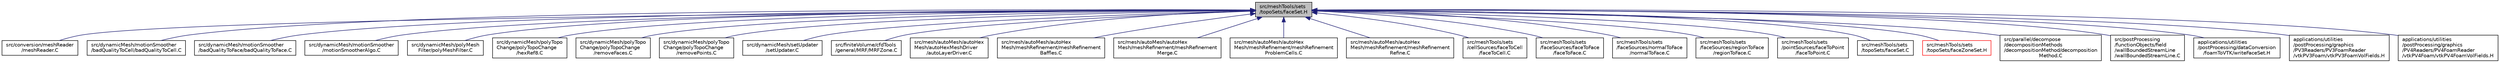 digraph "src/meshTools/sets/topoSets/faceSet.H"
{
  bgcolor="transparent";
  edge [fontname="Helvetica",fontsize="10",labelfontname="Helvetica",labelfontsize="10"];
  node [fontname="Helvetica",fontsize="10",shape=record];
  Node1 [label="src/meshTools/sets\l/topoSets/faceSet.H",height=0.2,width=0.4,color="black", fillcolor="grey75", style="filled", fontcolor="black"];
  Node1 -> Node2 [dir="back",color="midnightblue",fontsize="10",style="solid",fontname="Helvetica"];
  Node2 [label="src/conversion/meshReader\l/meshReader.C",height=0.2,width=0.4,color="black",URL="$a04697.html"];
  Node1 -> Node3 [dir="back",color="midnightblue",fontsize="10",style="solid",fontname="Helvetica"];
  Node3 [label="src/dynamicMesh/motionSmoother\l/badQualityToCell/badQualityToCell.C",height=0.2,width=0.4,color="black",URL="$a04821.html"];
  Node1 -> Node4 [dir="back",color="midnightblue",fontsize="10",style="solid",fontname="Helvetica"];
  Node4 [label="src/dynamicMesh/motionSmoother\l/badQualityToFace/badQualityToFace.C",height=0.2,width=0.4,color="black",URL="$a04823.html"];
  Node1 -> Node5 [dir="back",color="midnightblue",fontsize="10",style="solid",fontname="Helvetica"];
  Node5 [label="src/dynamicMesh/motionSmoother\l/motionSmootherAlgo.C",height=0.2,width=0.4,color="black",URL="$a04827.html"];
  Node1 -> Node6 [dir="back",color="midnightblue",fontsize="10",style="solid",fontname="Helvetica"];
  Node6 [label="src/dynamicMesh/polyMesh\lFilter/polyMeshFilter.C",height=0.2,width=0.4,color="black",URL="$a04852.html"];
  Node1 -> Node7 [dir="back",color="midnightblue",fontsize="10",style="solid",fontname="Helvetica"];
  Node7 [label="src/dynamicMesh/polyTopo\lChange/polyTopoChange\l/hexRef8.C",height=0.2,width=0.4,color="black",URL="$a04876.html"];
  Node1 -> Node8 [dir="back",color="midnightblue",fontsize="10",style="solid",fontname="Helvetica"];
  Node8 [label="src/dynamicMesh/polyTopo\lChange/polyTopoChange\l/removeFaces.C",height=0.2,width=0.4,color="black",URL="$a04898.html"];
  Node1 -> Node9 [dir="back",color="midnightblue",fontsize="10",style="solid",fontname="Helvetica"];
  Node9 [label="src/dynamicMesh/polyTopo\lChange/polyTopoChange\l/removePoints.C",height=0.2,width=0.4,color="black",URL="$a04904.html"];
  Node1 -> Node10 [dir="back",color="midnightblue",fontsize="10",style="solid",fontname="Helvetica"];
  Node10 [label="src/dynamicMesh/setUpdater\l/setUpdater.C",height=0.2,width=0.4,color="black",URL="$a04914.html"];
  Node1 -> Node11 [dir="back",color="midnightblue",fontsize="10",style="solid",fontname="Helvetica"];
  Node11 [label="src/finiteVolume/cfdTools\l/general/MRF/MRFZone.C",height=0.2,width=0.4,color="black",URL="$a05093.html"];
  Node1 -> Node12 [dir="back",color="midnightblue",fontsize="10",style="solid",fontname="Helvetica"];
  Node12 [label="src/mesh/autoMesh/autoHex\lMesh/autoHexMeshDriver\l/autoLayerDriver.C",height=0.2,width=0.4,color="black",URL="$a07022.html",tooltip="All to do with adding cell layers. "];
  Node1 -> Node13 [dir="back",color="midnightblue",fontsize="10",style="solid",fontname="Helvetica"];
  Node13 [label="src/mesh/autoMesh/autoHex\lMesh/meshRefinement/meshRefinement\lBaffles.C",height=0.2,width=0.4,color="black",URL="$a07052.html"];
  Node1 -> Node14 [dir="back",color="midnightblue",fontsize="10",style="solid",fontname="Helvetica"];
  Node14 [label="src/mesh/autoMesh/autoHex\lMesh/meshRefinement/meshRefinement\lMerge.C",height=0.2,width=0.4,color="black",URL="$a07053.html"];
  Node1 -> Node15 [dir="back",color="midnightblue",fontsize="10",style="solid",fontname="Helvetica"];
  Node15 [label="src/mesh/autoMesh/autoHex\lMesh/meshRefinement/meshRefinement\lProblemCells.C",height=0.2,width=0.4,color="black",URL="$a07054.html"];
  Node1 -> Node16 [dir="back",color="midnightblue",fontsize="10",style="solid",fontname="Helvetica"];
  Node16 [label="src/mesh/autoMesh/autoHex\lMesh/meshRefinement/meshRefinement\lRefine.C",height=0.2,width=0.4,color="black",URL="$a07055.html"];
  Node1 -> Node17 [dir="back",color="midnightblue",fontsize="10",style="solid",fontname="Helvetica"];
  Node17 [label="src/meshTools/sets\l/cellSources/faceToCell\l/faceToCell.C",height=0.2,width=0.4,color="black",URL="$a07372.html"];
  Node1 -> Node18 [dir="back",color="midnightblue",fontsize="10",style="solid",fontname="Helvetica"];
  Node18 [label="src/meshTools/sets\l/faceSources/faceToFace\l/faceToFace.C",height=0.2,width=0.4,color="black",URL="$a07409.html"];
  Node1 -> Node19 [dir="back",color="midnightblue",fontsize="10",style="solid",fontname="Helvetica"];
  Node19 [label="src/meshTools/sets\l/faceSources/normalToFace\l/normalToFace.C",height=0.2,width=0.4,color="black",URL="$a07413.html"];
  Node1 -> Node20 [dir="back",color="midnightblue",fontsize="10",style="solid",fontname="Helvetica"];
  Node20 [label="src/meshTools/sets\l/faceSources/regionToFace\l/regionToFace.C",height=0.2,width=0.4,color="black",URL="$a07419.html"];
  Node1 -> Node21 [dir="back",color="midnightblue",fontsize="10",style="solid",fontname="Helvetica"];
  Node21 [label="src/meshTools/sets\l/pointSources/faceToPoint\l/faceToPoint.C",height=0.2,width=0.4,color="black",URL="$a07437.html"];
  Node1 -> Node22 [dir="back",color="midnightblue",fontsize="10",style="solid",fontname="Helvetica"];
  Node22 [label="src/meshTools/sets\l/topoSets/faceSet.C",height=0.2,width=0.4,color="black",URL="$a07455.html"];
  Node1 -> Node23 [dir="back",color="midnightblue",fontsize="10",style="solid",fontname="Helvetica"];
  Node23 [label="src/meshTools/sets\l/topoSets/faceZoneSet.H",height=0.2,width=0.4,color="red",URL="$a07458.html"];
  Node1 -> Node24 [dir="back",color="midnightblue",fontsize="10",style="solid",fontname="Helvetica"];
  Node24 [label="src/parallel/decompose\l/decompositionMethods\l/decompositionMethod/decomposition\lMethod.C",height=0.2,width=0.4,color="black",URL="$a09092.html"];
  Node1 -> Node25 [dir="back",color="midnightblue",fontsize="10",style="solid",fontname="Helvetica"];
  Node25 [label="src/postProcessing\l/functionObjects/field\l/wallBoundedStreamLine\l/wallBoundedStreamLine.C",height=0.2,width=0.4,color="black",URL="$a09262.html"];
  Node1 -> Node26 [dir="back",color="midnightblue",fontsize="10",style="solid",fontname="Helvetica"];
  Node26 [label="applications/utilities\l/postProcessing/dataConversion\l/foamToVTK/writeFaceSet.H",height=0.2,width=0.4,color="black",URL="$a04305.html",tooltip="Write faceSet to vtk polydata file. Only one data which is original faceID. "];
  Node1 -> Node27 [dir="back",color="midnightblue",fontsize="10",style="solid",fontname="Helvetica"];
  Node27 [label="applications/utilities\l/postProcessing/graphics\l/PV3Readers/PV3FoamReader\l/vtkPV3Foam/vtkPV3FoamVolFields.H",height=0.2,width=0.4,color="black",URL="$a04395.html"];
  Node1 -> Node28 [dir="back",color="midnightblue",fontsize="10",style="solid",fontname="Helvetica"];
  Node28 [label="applications/utilities\l/postProcessing/graphics\l/PV4Readers/PV4FoamReader\l/vtkPV4Foam/vtkPV4FoamVolFields.H",height=0.2,width=0.4,color="black",URL="$a04419.html"];
}
